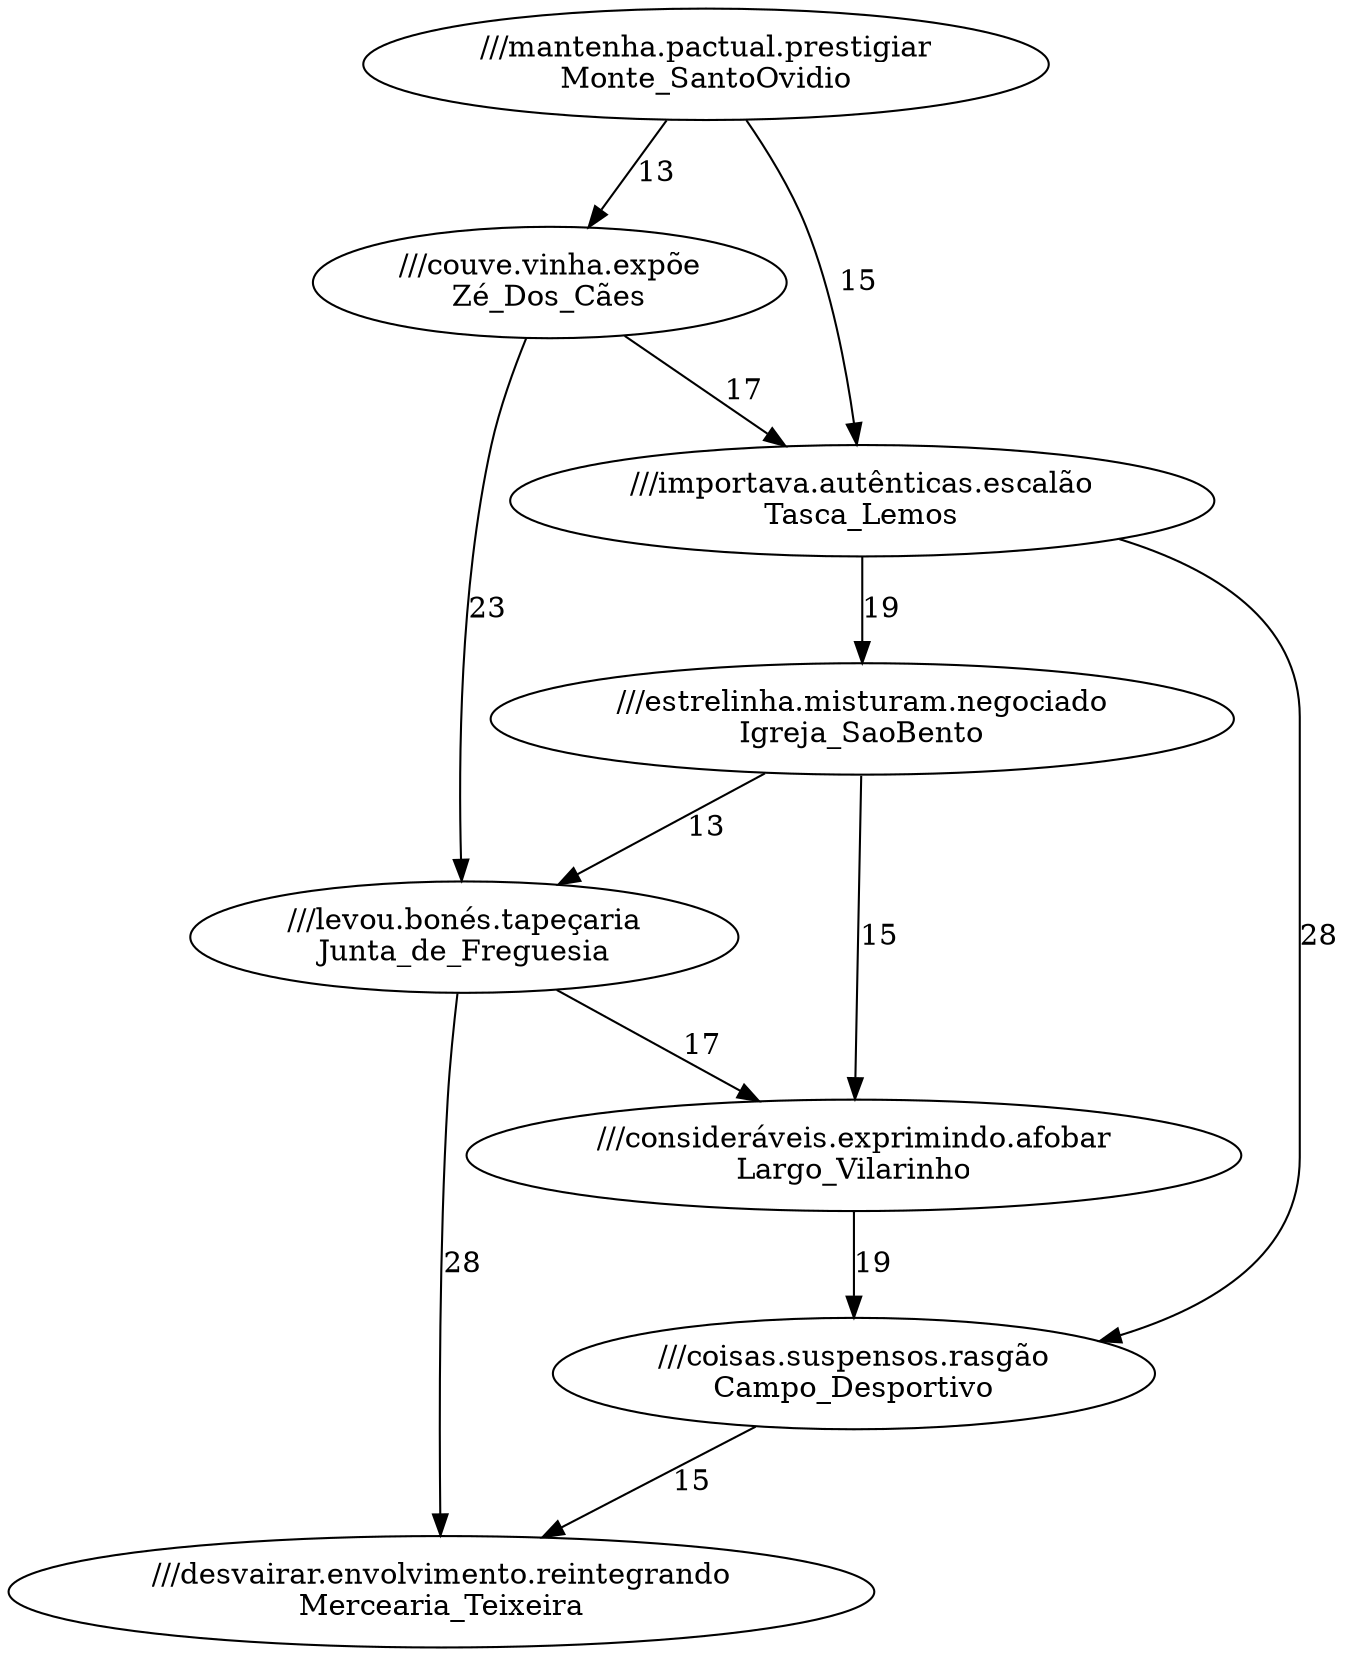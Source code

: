 digraph G {
  // Definição dos vértices
  0 [label="///mantenha.pactual.prestigiar\nMonte_SantoOvidio"];
  1 [label="///couve.vinha.expõe\nZé_Dos_Cães"];
  2 [label="///importava.autênticas.escalão\nTasca_Lemos"];
  3 [label="///estrelinha.misturam.negociado\nIgreja_SaoBento"];
  4 [label="///levou.bonés.tapeçaria\nJunta_de_Freguesia"];
  5 [label="///consideráveis.exprimindo.afobar\nLargo_Vilarinho"];
  6 [label="///coisas.suspensos.rasgão\nCampo_Desportivo"];
  7 [label="///desvairar.envolvimento.reintegrando\nMercearia_Teixeira"];

  // Definição das arestas
  0 -> 1 [label="13"];
  0 -> 2 [label="15"];
  1 -> 2 [label="17"];
  1 -> 4 [label="23"];
  2 -> 3 [label="19"];
  2 -> 6 [label="28"];
  3 -> 4 [label="13"];
  3 -> 5 [label="15"];
  4 -> 5 [label="17"];
  4 -> 7 [label="28"];
  5 -> 6 [label="19"];
  6 -> 7 [label="15"];
}